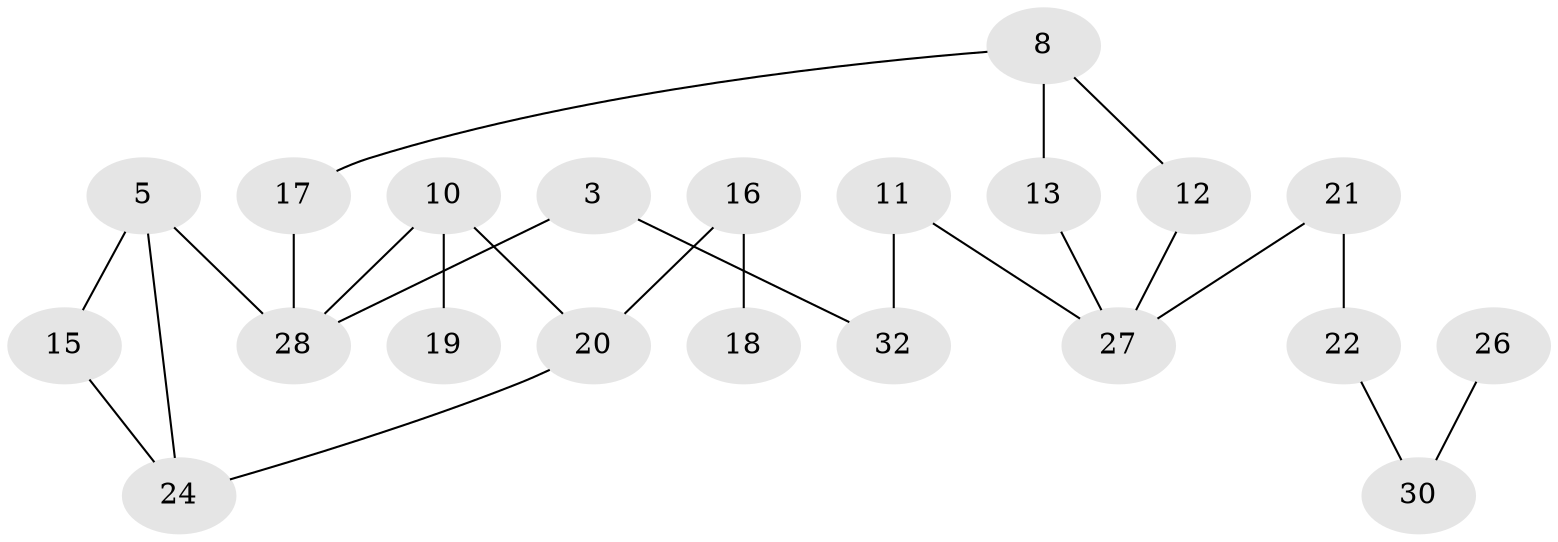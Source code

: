 // original degree distribution, {0: 0.140625, 1: 0.296875, 2: 0.265625, 4: 0.125, 3: 0.15625, 5: 0.015625}
// Generated by graph-tools (version 1.1) at 2025/35/03/04/25 23:35:50]
// undirected, 21 vertices, 24 edges
graph export_dot {
  node [color=gray90,style=filled];
  3;
  5;
  8;
  10;
  11;
  12;
  13;
  15;
  16;
  17;
  18;
  19;
  20;
  21;
  22;
  24;
  26;
  27;
  28;
  30;
  32;
  3 -- 28 [weight=1.0];
  3 -- 32 [weight=1.0];
  5 -- 15 [weight=1.0];
  5 -- 24 [weight=1.0];
  5 -- 28 [weight=2.0];
  8 -- 12 [weight=1.0];
  8 -- 13 [weight=1.0];
  8 -- 17 [weight=1.0];
  10 -- 19 [weight=1.0];
  10 -- 20 [weight=1.0];
  10 -- 28 [weight=2.0];
  11 -- 27 [weight=1.0];
  11 -- 32 [weight=1.0];
  12 -- 27 [weight=1.0];
  13 -- 27 [weight=1.0];
  15 -- 24 [weight=1.0];
  16 -- 18 [weight=1.0];
  16 -- 20 [weight=1.0];
  17 -- 28 [weight=1.0];
  20 -- 24 [weight=1.0];
  21 -- 22 [weight=1.0];
  21 -- 27 [weight=1.0];
  22 -- 30 [weight=1.0];
  26 -- 30 [weight=1.0];
}
